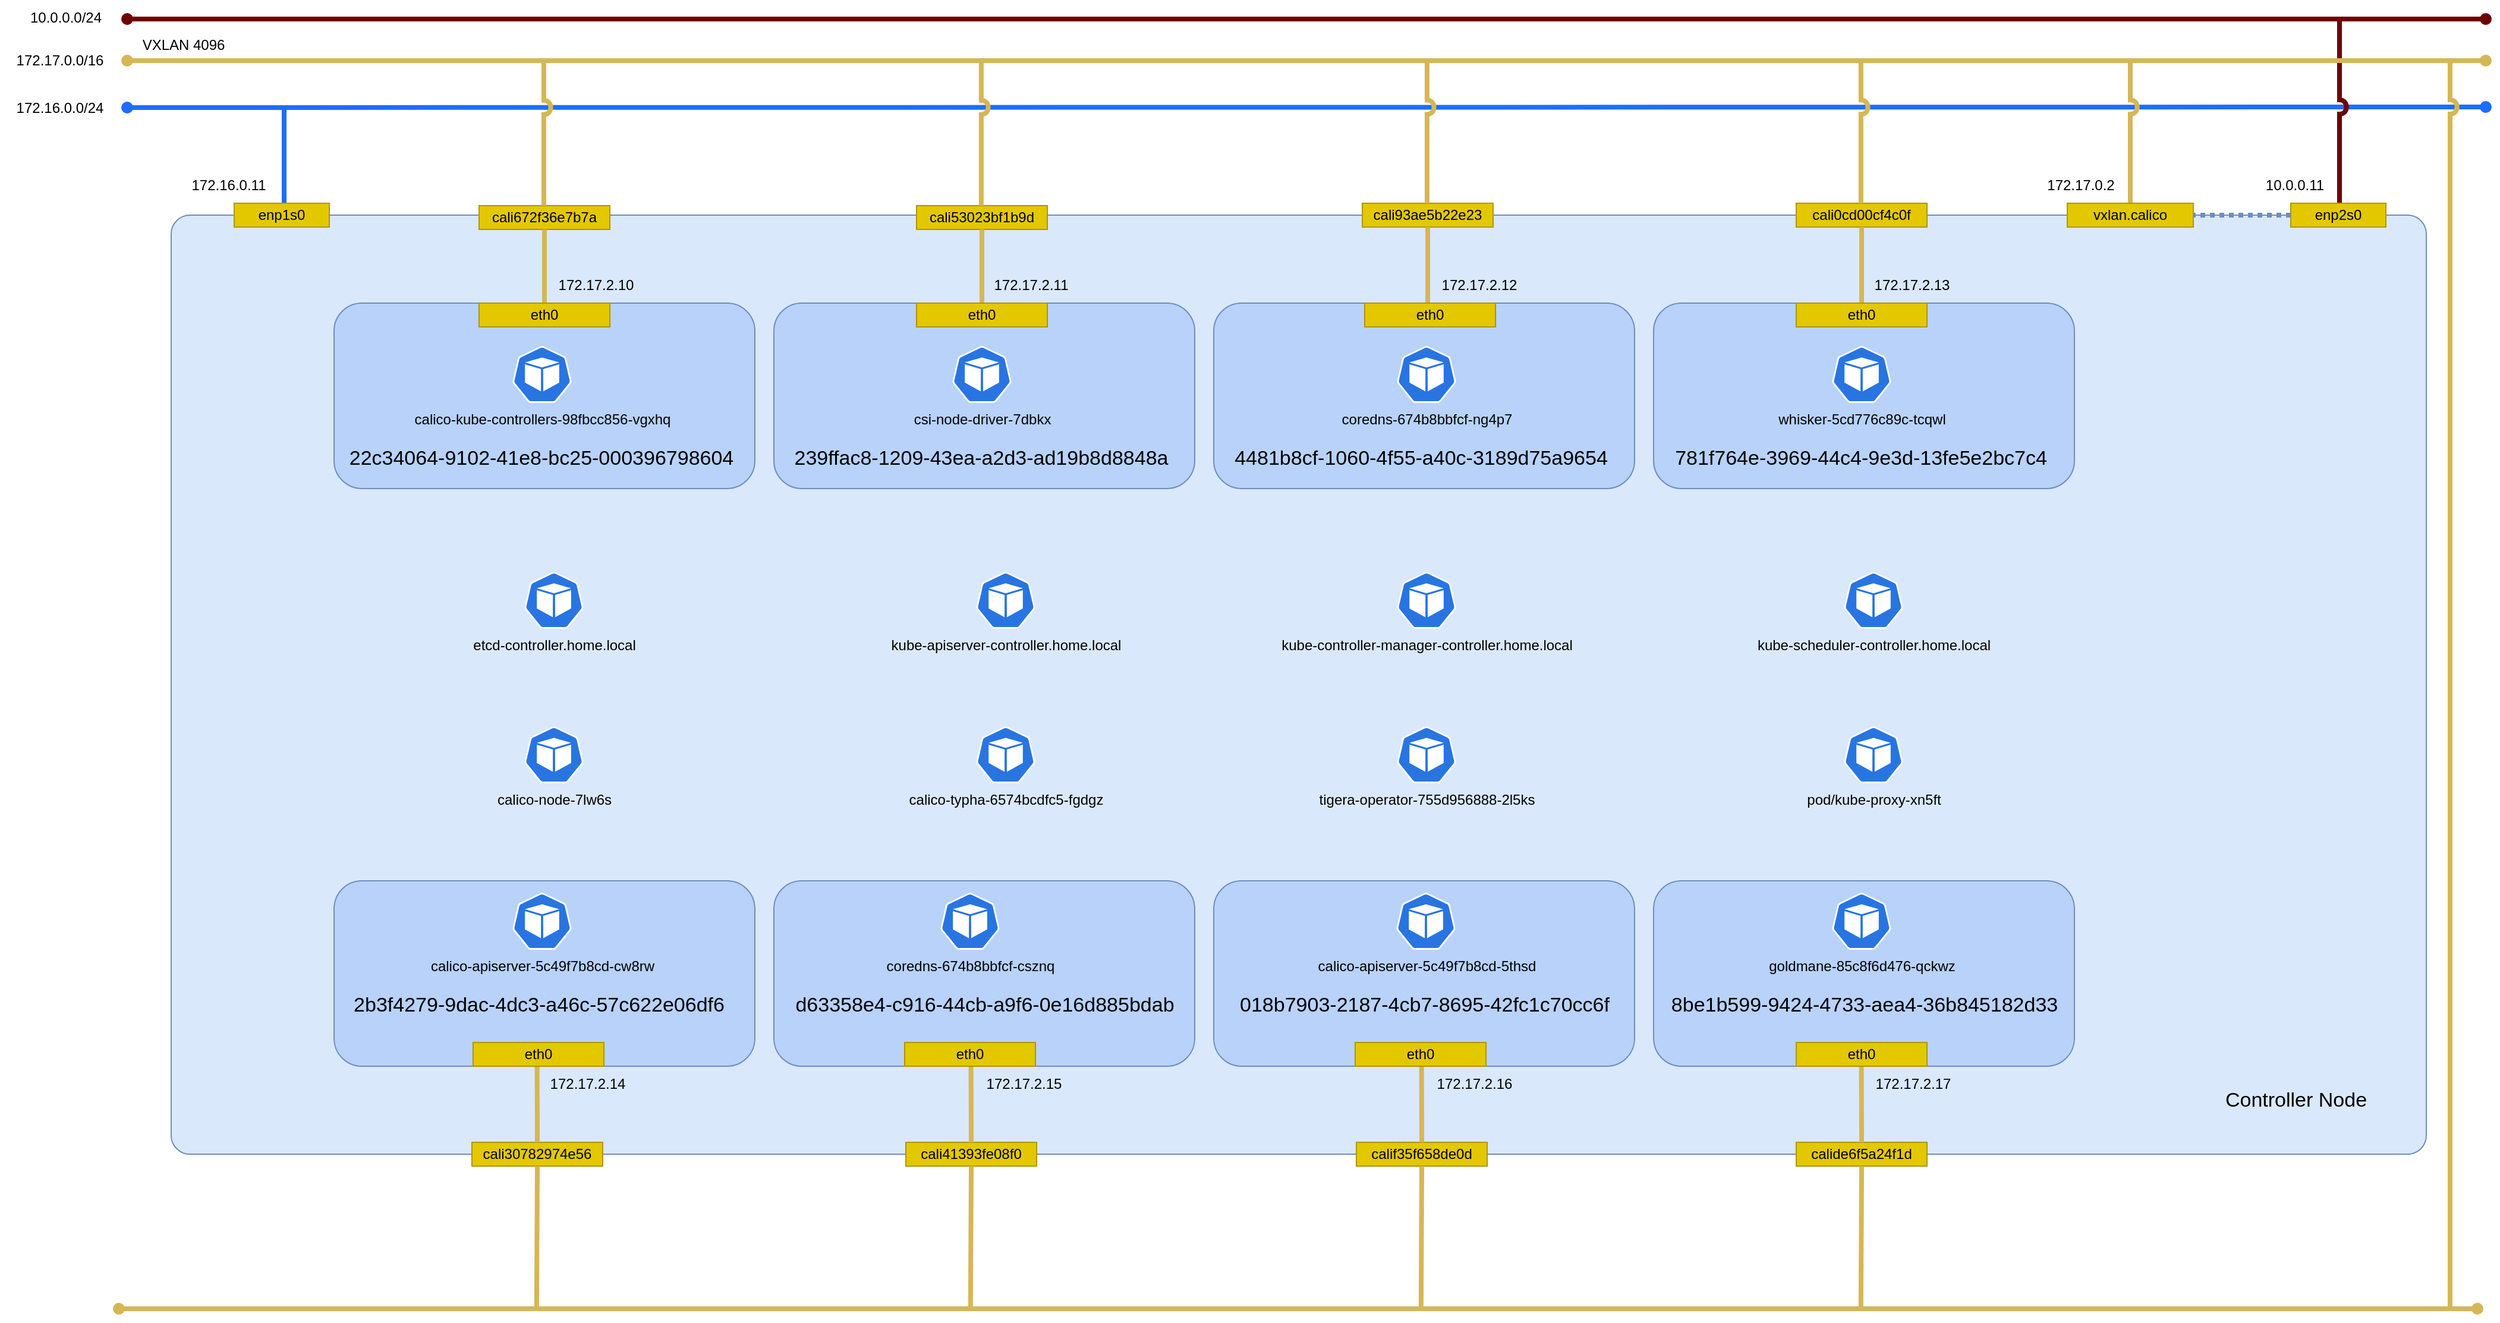 <mxfile version="28.2.5">
  <diagram name="ページ1" id="6O8cq4Rfigk1k-ii5kAo">
    <mxGraphModel dx="3432" dy="1552" grid="1" gridSize="10" guides="1" tooltips="1" connect="1" arrows="1" fold="1" page="1" pageScale="1" pageWidth="827" pageHeight="1169" math="0" shadow="0">
      <root>
        <mxCell id="0" />
        <object label="ネットワーク" id="1">
          <mxCell style="locked=1;" parent="0" />
        </object>
        <mxCell id="4jGIObLVKQul48obEb4T-1" value="" style="endArrow=oval;html=1;rounded=0;startArrow=oval;startFill=1;endFill=1;strokeWidth=4;fillColor=#a20025;strokeColor=#6F0000;" parent="1" edge="1">
          <mxGeometry width="50" height="50" relative="1" as="geometry">
            <mxPoint x="-704" y="25" as="sourcePoint" />
            <mxPoint x="1280" y="25" as="targetPoint" />
          </mxGeometry>
        </mxCell>
        <mxCell id="4jGIObLVKQul48obEb4T-2" value="10.0.0.0/24" style="text;html=1;align=center;verticalAlign=middle;resizable=0;points=[];autosize=1;strokeColor=none;fillColor=none;" parent="1" vertex="1">
          <mxGeometry x="-796" y="9" width="80" height="30" as="geometry" />
        </mxCell>
        <mxCell id="4jGIObLVKQul48obEb4T-3" value="" style="endArrow=oval;html=1;rounded=0;startArrow=oval;startFill=1;endFill=1;strokeWidth=4;fillColor=#a20025;strokeColor=#1C6EFF;" parent="1" edge="1">
          <mxGeometry width="50" height="50" relative="1" as="geometry">
            <mxPoint x="-704" y="99.5" as="sourcePoint" />
            <mxPoint x="1280" y="99" as="targetPoint" />
          </mxGeometry>
        </mxCell>
        <mxCell id="4jGIObLVKQul48obEb4T-4" value="172.16.0.0/24" style="text;html=1;align=center;verticalAlign=middle;resizable=0;points=[];autosize=1;strokeColor=none;fillColor=none;" parent="1" vertex="1">
          <mxGeometry x="-811" y="85" width="100" height="30" as="geometry" />
        </mxCell>
        <mxCell id="4jGIObLVKQul48obEb4T-7" value="" style="endArrow=none;html=1;rounded=0;startArrow=none;startFill=0;endFill=0;strokeWidth=4;fillColor=#a20025;strokeColor=#1C6EFF;jumpStyle=arc;" parent="1" edge="1">
          <mxGeometry width="50" height="50" relative="1" as="geometry">
            <mxPoint x="-572" y="100" as="sourcePoint" />
            <mxPoint x="-572" y="180" as="targetPoint" />
          </mxGeometry>
        </mxCell>
        <mxCell id="4jGIObLVKQul48obEb4T-9" value="" style="endArrow=none;html=1;rounded=0;startArrow=none;startFill=0;endFill=0;strokeWidth=4;fillColor=#a20025;strokeColor=#6F0000;jumpStyle=arc;" parent="1" edge="1">
          <mxGeometry width="50" height="50" relative="1" as="geometry">
            <mxPoint x="1157" y="26" as="sourcePoint" />
            <mxPoint x="1157" y="180" as="targetPoint" />
          </mxGeometry>
        </mxCell>
        <mxCell id="9jK7fkdce40cgkQCztjO-36" value="" style="endArrow=oval;html=1;rounded=0;startArrow=oval;startFill=1;endFill=1;strokeWidth=4;fillColor=#fff2cc;strokeColor=#d6b656;" parent="1" edge="1">
          <mxGeometry width="50" height="50" relative="1" as="geometry">
            <mxPoint x="-704" y="60" as="sourcePoint" />
            <mxPoint x="1280" y="60" as="targetPoint" />
          </mxGeometry>
        </mxCell>
        <mxCell id="9jK7fkdce40cgkQCztjO-43" value="" style="endArrow=none;html=1;rounded=0;startArrow=none;startFill=0;endFill=0;strokeWidth=4;fillColor=#fff2cc;strokeColor=#d6b656;jumpStyle=arc;entryX=0.5;entryY=0;entryDx=0;entryDy=0;" parent="1" target="9jK7fkdce40cgkQCztjO-40" edge="1">
          <mxGeometry width="50" height="50" relative="1" as="geometry">
            <mxPoint x="981" y="60" as="sourcePoint" />
            <mxPoint x="984" y="214" as="targetPoint" />
          </mxGeometry>
        </mxCell>
        <mxCell id="9jK7fkdce40cgkQCztjO-44" value="172.17.0.0/16" style="text;html=1;align=center;verticalAlign=middle;resizable=0;points=[];autosize=1;strokeColor=none;fillColor=none;" parent="1" vertex="1">
          <mxGeometry x="-811" y="45" width="100" height="30" as="geometry" />
        </mxCell>
        <mxCell id="9jK7fkdce40cgkQCztjO-45" value="VXLAN 4096" style="text;html=1;align=center;verticalAlign=middle;resizable=0;points=[];autosize=1;strokeColor=none;fillColor=none;" parent="1" vertex="1">
          <mxGeometry x="-702" y="32" width="90" height="30" as="geometry" />
        </mxCell>
        <mxCell id="d3rbAFpJiPSmJ36MGvqW-10" value="" style="endArrow=oval;html=1;rounded=0;startArrow=oval;startFill=1;endFill=1;strokeWidth=4;fillColor=#fff2cc;strokeColor=#d6b656;" edge="1" parent="1">
          <mxGeometry width="50" height="50" relative="1" as="geometry">
            <mxPoint x="-711" y="1110" as="sourcePoint" />
            <mxPoint x="1273" y="1110" as="targetPoint" />
          </mxGeometry>
        </mxCell>
        <mxCell id="d3rbAFpJiPSmJ36MGvqW-11" value="" style="endArrow=none;html=1;rounded=0;startArrow=none;startFill=0;endFill=0;strokeWidth=4;fillColor=#fff2cc;strokeColor=#d6b656;jumpStyle=arc;" edge="1" parent="1">
          <mxGeometry width="50" height="50" relative="1" as="geometry">
            <mxPoint x="1250" y="60" as="sourcePoint" />
            <mxPoint x="1250" y="1110" as="targetPoint" />
          </mxGeometry>
        </mxCell>
        <object label="マシン" id="ExSx5SIZApUU_Iw7rpWn-6">
          <mxCell style="locked=1;" parent="0" />
        </object>
        <mxCell id="4jGIObLVKQul48obEb4T-24" value="" style="rounded=1;whiteSpace=wrap;html=1;fillColor=#dae8fc;strokeColor=#6c8ebf;arcSize=2;" parent="ExSx5SIZApUU_Iw7rpWn-6" vertex="1">
          <mxGeometry x="-667" y="190" width="1897" height="790" as="geometry" />
        </mxCell>
        <mxCell id="4jGIObLVKQul48obEb4T-26" value="enp1s0" style="rounded=0;whiteSpace=wrap;html=1;fillColor=#e3c800;fontColor=#000000;strokeColor=#B09500;" parent="ExSx5SIZApUU_Iw7rpWn-6" vertex="1">
          <mxGeometry x="-614" y="180" width="80" height="20" as="geometry" />
        </mxCell>
        <mxCell id="4jGIObLVKQul48obEb4T-27" value="172.16.0.11" style="text;html=1;align=center;verticalAlign=middle;resizable=0;points=[];autosize=1;strokeColor=none;fillColor=none;" parent="ExSx5SIZApUU_Iw7rpWn-6" vertex="1">
          <mxGeometry x="-664" y="150" width="90" height="30" as="geometry" />
        </mxCell>
        <mxCell id="4jGIObLVKQul48obEb4T-29" value="enp2s0" style="rounded=0;whiteSpace=wrap;html=1;fillColor=#e3c800;fontColor=#000000;strokeColor=#B09500;" parent="ExSx5SIZApUU_Iw7rpWn-6" vertex="1">
          <mxGeometry x="1116" y="180" width="80" height="20" as="geometry" />
        </mxCell>
        <mxCell id="4jGIObLVKQul48obEb4T-30" value="10.0.0.11" style="text;html=1;align=center;verticalAlign=middle;resizable=0;points=[];autosize=1;strokeColor=none;fillColor=none;" parent="ExSx5SIZApUU_Iw7rpWn-6" vertex="1">
          <mxGeometry x="1084" y="150" width="70" height="30" as="geometry" />
        </mxCell>
        <mxCell id="21zLahzKs5m0MUraH8DA-1" value="&lt;font style=&quot;font-size: 17px;&quot;&gt;Controller Node&lt;/font&gt;" style="text;html=1;align=center;verticalAlign=middle;resizable=0;points=[];autosize=1;strokeColor=none;fillColor=none;" parent="ExSx5SIZApUU_Iw7rpWn-6" vertex="1">
          <mxGeometry x="1050" y="920" width="140" height="30" as="geometry" />
        </mxCell>
        <mxCell id="9jK7fkdce40cgkQCztjO-32" value="cali0cd00cf4c0f" style="rounded=0;whiteSpace=wrap;html=1;fillColor=#e3c800;fontColor=#000000;strokeColor=#B09500;" parent="ExSx5SIZApUU_Iw7rpWn-6" vertex="1">
          <mxGeometry x="700" y="180" width="110" height="20" as="geometry" />
        </mxCell>
        <mxCell id="9jK7fkdce40cgkQCztjO-35" value="" style="endArrow=none;html=1;rounded=0;startArrow=none;startFill=0;endFill=0;strokeWidth=4;fillColor=#fff2cc;strokeColor=#d6b656;jumpStyle=arc;entryX=0.5;entryY=1;entryDx=0;entryDy=0;exitX=0.5;exitY=0;exitDx=0;exitDy=0;" parent="ExSx5SIZApUU_Iw7rpWn-6" source="9jK7fkdce40cgkQCztjO-24" target="9jK7fkdce40cgkQCztjO-32" edge="1">
          <mxGeometry width="50" height="50" relative="1" as="geometry">
            <mxPoint x="296" y="274" as="sourcePoint" />
            <mxPoint x="296" y="240" as="targetPoint" />
          </mxGeometry>
        </mxCell>
        <mxCell id="9jK7fkdce40cgkQCztjO-40" value="vxlan.calico" style="rounded=0;whiteSpace=wrap;html=1;fillColor=#e3c800;fontColor=#000000;strokeColor=#B09500;" parent="ExSx5SIZApUU_Iw7rpWn-6" vertex="1">
          <mxGeometry x="928" y="180" width="106" height="20" as="geometry" />
        </mxCell>
        <mxCell id="9jK7fkdce40cgkQCztjO-42" value="" style="endArrow=none;html=1;rounded=0;startArrow=none;startFill=0;endFill=0;strokeWidth=4;fillColor=#dae8fc;strokeColor=#6c8ebf;jumpStyle=arc;entryX=1;entryY=0.5;entryDx=0;entryDy=0;exitX=0;exitY=0.5;exitDx=0;exitDy=0;dashed=1;dashPattern=1 1;" parent="ExSx5SIZApUU_Iw7rpWn-6" source="4jGIObLVKQul48obEb4T-29" target="9jK7fkdce40cgkQCztjO-40" edge="1">
          <mxGeometry width="50" height="50" relative="1" as="geometry">
            <mxPoint x="854" y="250" as="sourcePoint" />
            <mxPoint x="708" y="250" as="targetPoint" />
          </mxGeometry>
        </mxCell>
        <mxCell id="9jK7fkdce40cgkQCztjO-50" value="172.17.0.2" style="text;html=1;align=center;verticalAlign=middle;resizable=0;points=[];autosize=1;strokeColor=none;fillColor=none;" parent="ExSx5SIZApUU_Iw7rpWn-6" vertex="1">
          <mxGeometry x="899" y="150" width="80" height="30" as="geometry" />
        </mxCell>
        <mxCell id="9jK7fkdce40cgkQCztjO-53" value="" style="endArrow=none;html=1;rounded=0;startArrow=none;startFill=0;endFill=0;strokeWidth=4;fillColor=#fff2cc;strokeColor=#d6b656;jumpStyle=arc;entryX=0.5;entryY=0;entryDx=0;entryDy=0;" parent="ExSx5SIZApUU_Iw7rpWn-6" edge="1">
          <mxGeometry width="50" height="50" relative="1" as="geometry">
            <mxPoint x="754.44" y="60" as="sourcePoint" />
            <mxPoint x="754.44" y="180" as="targetPoint" />
          </mxGeometry>
        </mxCell>
        <mxCell id="d3rbAFpJiPSmJ36MGvqW-16" value="calide6f5a24f1d" style="rounded=0;whiteSpace=wrap;html=1;fillColor=#e3c800;fontColor=#000000;strokeColor=#B09500;" vertex="1" parent="ExSx5SIZApUU_Iw7rpWn-6">
          <mxGeometry x="700" y="970" width="110" height="20" as="geometry" />
        </mxCell>
        <mxCell id="d3rbAFpJiPSmJ36MGvqW-17" value="" style="endArrow=none;html=1;rounded=0;startArrow=none;startFill=0;endFill=0;strokeWidth=4;fillColor=#fff2cc;strokeColor=#d6b656;jumpStyle=arc;entryX=0.5;entryY=1;entryDx=0;entryDy=0;exitX=0.5;exitY=0;exitDx=0;exitDy=0;" edge="1" parent="ExSx5SIZApUU_Iw7rpWn-6" source="d3rbAFpJiPSmJ36MGvqW-16">
          <mxGeometry width="50" height="50" relative="1" as="geometry">
            <mxPoint x="754.8" y="970" as="sourcePoint" />
            <mxPoint x="754.8" y="906" as="targetPoint" />
          </mxGeometry>
        </mxCell>
        <mxCell id="d3rbAFpJiPSmJ36MGvqW-18" value="" style="endArrow=none;html=1;rounded=0;startArrow=none;startFill=0;endFill=0;strokeWidth=4;fillColor=#fff2cc;strokeColor=#d6b656;jumpStyle=arc;entryX=0.5;entryY=0;entryDx=0;entryDy=0;exitX=0.5;exitY=1;exitDx=0;exitDy=0;" edge="1" parent="ExSx5SIZApUU_Iw7rpWn-6" source="d3rbAFpJiPSmJ36MGvqW-16">
          <mxGeometry width="50" height="50" relative="1" as="geometry">
            <mxPoint x="754.41" y="990" as="sourcePoint" />
            <mxPoint x="754.41" y="1110" as="targetPoint" />
          </mxGeometry>
        </mxCell>
        <mxCell id="d3rbAFpJiPSmJ36MGvqW-19" value="cali93ae5b22e23" style="rounded=0;whiteSpace=wrap;html=1;fillColor=#e3c800;fontColor=#000000;strokeColor=#B09500;" vertex="1" parent="ExSx5SIZApUU_Iw7rpWn-6">
          <mxGeometry x="335" y="180" width="110" height="20" as="geometry" />
        </mxCell>
        <mxCell id="d3rbAFpJiPSmJ36MGvqW-20" value="" style="endArrow=none;html=1;rounded=0;startArrow=none;startFill=0;endFill=0;strokeWidth=4;fillColor=#fff2cc;strokeColor=#d6b656;jumpStyle=arc;entryX=0.5;entryY=1;entryDx=0;entryDy=0;exitX=0.5;exitY=0;exitDx=0;exitDy=0;" edge="1" parent="ExSx5SIZApUU_Iw7rpWn-6" target="d3rbAFpJiPSmJ36MGvqW-19">
          <mxGeometry width="50" height="50" relative="1" as="geometry">
            <mxPoint x="390" y="264" as="sourcePoint" />
            <mxPoint x="-69" y="240" as="targetPoint" />
          </mxGeometry>
        </mxCell>
        <mxCell id="d3rbAFpJiPSmJ36MGvqW-21" value="" style="endArrow=none;html=1;rounded=0;startArrow=none;startFill=0;endFill=0;strokeWidth=4;fillColor=#fff2cc;strokeColor=#d6b656;jumpStyle=arc;entryX=0.5;entryY=0;entryDx=0;entryDy=0;" edge="1" parent="ExSx5SIZApUU_Iw7rpWn-6">
          <mxGeometry width="50" height="50" relative="1" as="geometry">
            <mxPoint x="389.44" y="60" as="sourcePoint" />
            <mxPoint x="389.44" y="180" as="targetPoint" />
          </mxGeometry>
        </mxCell>
        <mxCell id="d3rbAFpJiPSmJ36MGvqW-22" value="cali53023bf1b9d" style="rounded=0;whiteSpace=wrap;html=1;fillColor=#e3c800;fontColor=#000000;strokeColor=#B09500;" vertex="1" parent="ExSx5SIZApUU_Iw7rpWn-6">
          <mxGeometry x="-40" y="182" width="110" height="20" as="geometry" />
        </mxCell>
        <mxCell id="d3rbAFpJiPSmJ36MGvqW-23" value="" style="endArrow=none;html=1;rounded=0;startArrow=none;startFill=0;endFill=0;strokeWidth=4;fillColor=#fff2cc;strokeColor=#d6b656;jumpStyle=arc;entryX=0.5;entryY=1;entryDx=0;entryDy=0;exitX=0.5;exitY=0;exitDx=0;exitDy=0;" edge="1" parent="ExSx5SIZApUU_Iw7rpWn-6" target="d3rbAFpJiPSmJ36MGvqW-22">
          <mxGeometry width="50" height="50" relative="1" as="geometry">
            <mxPoint x="15" y="266" as="sourcePoint" />
            <mxPoint x="-444" y="242" as="targetPoint" />
          </mxGeometry>
        </mxCell>
        <mxCell id="d3rbAFpJiPSmJ36MGvqW-24" value="" style="endArrow=none;html=1;rounded=0;startArrow=none;startFill=0;endFill=0;strokeWidth=4;fillColor=#fff2cc;strokeColor=#d6b656;jumpStyle=arc;entryX=0.5;entryY=0;entryDx=0;entryDy=0;" edge="1" parent="ExSx5SIZApUU_Iw7rpWn-6">
          <mxGeometry width="50" height="50" relative="1" as="geometry">
            <mxPoint x="14.44" y="62" as="sourcePoint" />
            <mxPoint x="14.44" y="182" as="targetPoint" />
          </mxGeometry>
        </mxCell>
        <mxCell id="d3rbAFpJiPSmJ36MGvqW-25" value="cali672f36e7b7a" style="rounded=0;whiteSpace=wrap;html=1;fillColor=#e3c800;fontColor=#000000;strokeColor=#B09500;" vertex="1" parent="ExSx5SIZApUU_Iw7rpWn-6">
          <mxGeometry x="-408" y="182" width="110" height="20" as="geometry" />
        </mxCell>
        <mxCell id="d3rbAFpJiPSmJ36MGvqW-26" value="" style="endArrow=none;html=1;rounded=0;startArrow=none;startFill=0;endFill=0;strokeWidth=4;fillColor=#fff2cc;strokeColor=#d6b656;jumpStyle=arc;entryX=0.5;entryY=1;entryDx=0;entryDy=0;exitX=0.5;exitY=0;exitDx=0;exitDy=0;" edge="1" parent="ExSx5SIZApUU_Iw7rpWn-6" target="d3rbAFpJiPSmJ36MGvqW-25">
          <mxGeometry width="50" height="50" relative="1" as="geometry">
            <mxPoint x="-353" y="266" as="sourcePoint" />
            <mxPoint x="-812" y="242" as="targetPoint" />
          </mxGeometry>
        </mxCell>
        <mxCell id="d3rbAFpJiPSmJ36MGvqW-27" value="" style="endArrow=none;html=1;rounded=0;startArrow=none;startFill=0;endFill=0;strokeWidth=4;fillColor=#fff2cc;strokeColor=#d6b656;jumpStyle=arc;entryX=0.5;entryY=0;entryDx=0;entryDy=0;" edge="1" parent="ExSx5SIZApUU_Iw7rpWn-6">
          <mxGeometry width="50" height="50" relative="1" as="geometry">
            <mxPoint x="-353.56" y="62" as="sourcePoint" />
            <mxPoint x="-353.56" y="182" as="targetPoint" />
          </mxGeometry>
        </mxCell>
        <mxCell id="d3rbAFpJiPSmJ36MGvqW-28" value="calif35f658de0d" style="rounded=0;whiteSpace=wrap;html=1;fillColor=#e3c800;fontColor=#000000;strokeColor=#B09500;" vertex="1" parent="ExSx5SIZApUU_Iw7rpWn-6">
          <mxGeometry x="330" y="970" width="110" height="20" as="geometry" />
        </mxCell>
        <mxCell id="d3rbAFpJiPSmJ36MGvqW-29" value="" style="endArrow=none;html=1;rounded=0;startArrow=none;startFill=0;endFill=0;strokeWidth=4;fillColor=#fff2cc;strokeColor=#d6b656;jumpStyle=arc;entryX=0.5;entryY=1;entryDx=0;entryDy=0;exitX=0.5;exitY=0;exitDx=0;exitDy=0;" edge="1" parent="ExSx5SIZApUU_Iw7rpWn-6" source="d3rbAFpJiPSmJ36MGvqW-28">
          <mxGeometry width="50" height="50" relative="1" as="geometry">
            <mxPoint x="384.8" y="970" as="sourcePoint" />
            <mxPoint x="384.8" y="906" as="targetPoint" />
          </mxGeometry>
        </mxCell>
        <mxCell id="d3rbAFpJiPSmJ36MGvqW-30" value="" style="endArrow=none;html=1;rounded=0;startArrow=none;startFill=0;endFill=0;strokeWidth=4;fillColor=#fff2cc;strokeColor=#d6b656;jumpStyle=arc;entryX=0.5;entryY=0;entryDx=0;entryDy=0;exitX=0.5;exitY=1;exitDx=0;exitDy=0;" edge="1" parent="ExSx5SIZApUU_Iw7rpWn-6" source="d3rbAFpJiPSmJ36MGvqW-28">
          <mxGeometry width="50" height="50" relative="1" as="geometry">
            <mxPoint x="384.41" y="990" as="sourcePoint" />
            <mxPoint x="384.41" y="1110" as="targetPoint" />
          </mxGeometry>
        </mxCell>
        <mxCell id="d3rbAFpJiPSmJ36MGvqW-31" value="cali41393fe08f0" style="rounded=0;whiteSpace=wrap;html=1;fillColor=#e3c800;fontColor=#000000;strokeColor=#B09500;" vertex="1" parent="ExSx5SIZApUU_Iw7rpWn-6">
          <mxGeometry x="-49" y="970" width="110" height="20" as="geometry" />
        </mxCell>
        <mxCell id="d3rbAFpJiPSmJ36MGvqW-32" value="" style="endArrow=none;html=1;rounded=0;startArrow=none;startFill=0;endFill=0;strokeWidth=4;fillColor=#fff2cc;strokeColor=#d6b656;jumpStyle=arc;entryX=0.5;entryY=1;entryDx=0;entryDy=0;exitX=0.5;exitY=0;exitDx=0;exitDy=0;" edge="1" parent="ExSx5SIZApUU_Iw7rpWn-6" source="d3rbAFpJiPSmJ36MGvqW-31">
          <mxGeometry width="50" height="50" relative="1" as="geometry">
            <mxPoint x="5.8" y="970" as="sourcePoint" />
            <mxPoint x="5.8" y="906" as="targetPoint" />
          </mxGeometry>
        </mxCell>
        <mxCell id="d3rbAFpJiPSmJ36MGvqW-33" value="" style="endArrow=none;html=1;rounded=0;startArrow=none;startFill=0;endFill=0;strokeWidth=4;fillColor=#fff2cc;strokeColor=#d6b656;jumpStyle=arc;entryX=0.5;entryY=0;entryDx=0;entryDy=0;exitX=0.5;exitY=1;exitDx=0;exitDy=0;" edge="1" parent="ExSx5SIZApUU_Iw7rpWn-6" source="d3rbAFpJiPSmJ36MGvqW-31">
          <mxGeometry width="50" height="50" relative="1" as="geometry">
            <mxPoint x="5.41" y="990" as="sourcePoint" />
            <mxPoint x="5.41" y="1110" as="targetPoint" />
          </mxGeometry>
        </mxCell>
        <mxCell id="d3rbAFpJiPSmJ36MGvqW-34" value="cali30782974e56" style="rounded=0;whiteSpace=wrap;html=1;fillColor=#e3c800;fontColor=#000000;strokeColor=#B09500;" vertex="1" parent="ExSx5SIZApUU_Iw7rpWn-6">
          <mxGeometry x="-414" y="970" width="110" height="20" as="geometry" />
        </mxCell>
        <mxCell id="d3rbAFpJiPSmJ36MGvqW-35" value="" style="endArrow=none;html=1;rounded=0;startArrow=none;startFill=0;endFill=0;strokeWidth=4;fillColor=#fff2cc;strokeColor=#d6b656;jumpStyle=arc;entryX=0.5;entryY=1;entryDx=0;entryDy=0;exitX=0.5;exitY=0;exitDx=0;exitDy=0;" edge="1" parent="ExSx5SIZApUU_Iw7rpWn-6" source="d3rbAFpJiPSmJ36MGvqW-34">
          <mxGeometry width="50" height="50" relative="1" as="geometry">
            <mxPoint x="-359.2" y="970" as="sourcePoint" />
            <mxPoint x="-359.2" y="906" as="targetPoint" />
          </mxGeometry>
        </mxCell>
        <mxCell id="d3rbAFpJiPSmJ36MGvqW-36" value="" style="endArrow=none;html=1;rounded=0;startArrow=none;startFill=0;endFill=0;strokeWidth=4;fillColor=#fff2cc;strokeColor=#d6b656;jumpStyle=arc;entryX=0.5;entryY=0;entryDx=0;entryDy=0;exitX=0.5;exitY=1;exitDx=0;exitDy=0;" edge="1" parent="ExSx5SIZApUU_Iw7rpWn-6" source="d3rbAFpJiPSmJ36MGvqW-34">
          <mxGeometry width="50" height="50" relative="1" as="geometry">
            <mxPoint x="-359.59" y="990" as="sourcePoint" />
            <mxPoint x="-359.59" y="1110" as="targetPoint" />
          </mxGeometry>
        </mxCell>
        <object label="NW名前空間" id="21zLahzKs5m0MUraH8DA-9">
          <mxCell style="locked=1;" parent="0" />
        </object>
        <mxCell id="9jK7fkdce40cgkQCztjO-21" value="" style="rounded=1;whiteSpace=wrap;html=1;fillColor=#b8d2fa;strokeColor=#6c8ebf;align=center;horizontal=1;" parent="21zLahzKs5m0MUraH8DA-9" vertex="1">
          <mxGeometry x="580" y="264" width="354" height="156" as="geometry" />
        </mxCell>
        <mxCell id="9jK7fkdce40cgkQCztjO-22" value="&lt;font style=&quot;font-size: 17px;&quot;&gt;781f764e-3969-44c4-9e3d-13fe5e2bc7c4&lt;/font&gt;" style="text;html=1;align=center;verticalAlign=middle;resizable=0;points=[];autosize=1;strokeColor=none;fillColor=none;" parent="21zLahzKs5m0MUraH8DA-9" vertex="1">
          <mxGeometry x="584" y="380" width="340" height="30" as="geometry" />
        </mxCell>
        <mxCell id="9jK7fkdce40cgkQCztjO-24" value="eth0" style="rounded=0;whiteSpace=wrap;html=1;fillColor=#e3c800;fontColor=#000000;strokeColor=#B09500;" parent="21zLahzKs5m0MUraH8DA-9" vertex="1">
          <mxGeometry x="700" y="264" width="110" height="20" as="geometry" />
        </mxCell>
        <mxCell id="9jK7fkdce40cgkQCztjO-55" value="172.17.2.13" style="text;html=1;align=center;verticalAlign=middle;resizable=0;points=[];autosize=1;strokeColor=none;fillColor=none;" parent="21zLahzKs5m0MUraH8DA-9" vertex="1">
          <mxGeometry x="752" y="234" width="90" height="30" as="geometry" />
        </mxCell>
        <mxCell id="d3rbAFpJiPSmJ36MGvqW-1" value="" style="rounded=1;whiteSpace=wrap;html=1;fillColor=#b8d2fa;strokeColor=#6c8ebf;align=center;horizontal=1;" vertex="1" parent="21zLahzKs5m0MUraH8DA-9">
          <mxGeometry x="210" y="264" width="354" height="156" as="geometry" />
        </mxCell>
        <mxCell id="d3rbAFpJiPSmJ36MGvqW-2" value="&lt;font style=&quot;font-size: 17px;&quot;&gt;4481b8cf-1060-4f55-a40c-3189d75a9654&lt;/font&gt;" style="text;html=1;align=center;verticalAlign=middle;resizable=0;points=[];autosize=1;strokeColor=none;fillColor=none;" vertex="1" parent="21zLahzKs5m0MUraH8DA-9">
          <mxGeometry x="214" y="380" width="340" height="30" as="geometry" />
        </mxCell>
        <mxCell id="d3rbAFpJiPSmJ36MGvqW-3" value="" style="rounded=1;whiteSpace=wrap;html=1;fillColor=#b8d2fa;strokeColor=#6c8ebf;align=center;horizontal=1;" vertex="1" parent="21zLahzKs5m0MUraH8DA-9">
          <mxGeometry x="-160" y="264" width="354" height="156" as="geometry" />
        </mxCell>
        <mxCell id="d3rbAFpJiPSmJ36MGvqW-4" value="&lt;font style=&quot;font-size: 17px;&quot;&gt;239ffac8-1209-43ea-a2d3-ad19b8d8848a&lt;/font&gt;" style="text;html=1;align=center;verticalAlign=middle;resizable=0;points=[];autosize=1;strokeColor=none;fillColor=none;" vertex="1" parent="21zLahzKs5m0MUraH8DA-9">
          <mxGeometry x="-156" y="380" width="340" height="30" as="geometry" />
        </mxCell>
        <mxCell id="d3rbAFpJiPSmJ36MGvqW-5" value="" style="rounded=1;whiteSpace=wrap;html=1;fillColor=#b8d2fa;strokeColor=#6c8ebf;align=center;horizontal=1;" vertex="1" parent="21zLahzKs5m0MUraH8DA-9">
          <mxGeometry x="-530" y="264" width="354" height="156" as="geometry" />
        </mxCell>
        <mxCell id="d3rbAFpJiPSmJ36MGvqW-6" value="&lt;font style=&quot;font-size: 17px;&quot;&gt;22c34064-9102-41e8-bc25-000396798604&lt;/font&gt;" style="text;html=1;align=center;verticalAlign=middle;resizable=0;points=[];autosize=1;strokeColor=none;fillColor=none;" vertex="1" parent="21zLahzKs5m0MUraH8DA-9">
          <mxGeometry x="-531" y="380" width="350" height="30" as="geometry" />
        </mxCell>
        <mxCell id="d3rbAFpJiPSmJ36MGvqW-12" value="" style="rounded=1;whiteSpace=wrap;html=1;fillColor=#b8d2fa;strokeColor=#6c8ebf;align=center;horizontal=1;" vertex="1" parent="21zLahzKs5m0MUraH8DA-9">
          <mxGeometry x="580" y="750" width="354" height="156" as="geometry" />
        </mxCell>
        <mxCell id="d3rbAFpJiPSmJ36MGvqW-13" value="" style="rounded=1;whiteSpace=wrap;html=1;fillColor=#b8d2fa;strokeColor=#6c8ebf;align=center;horizontal=1;" vertex="1" parent="21zLahzKs5m0MUraH8DA-9">
          <mxGeometry x="210" y="750" width="354" height="156" as="geometry" />
        </mxCell>
        <mxCell id="d3rbAFpJiPSmJ36MGvqW-14" value="" style="rounded=1;whiteSpace=wrap;html=1;fillColor=#b8d2fa;strokeColor=#6c8ebf;align=center;horizontal=1;" vertex="1" parent="21zLahzKs5m0MUraH8DA-9">
          <mxGeometry x="-160" y="750" width="354" height="156" as="geometry" />
        </mxCell>
        <mxCell id="d3rbAFpJiPSmJ36MGvqW-15" value="" style="rounded=1;whiteSpace=wrap;html=1;fillColor=#b8d2fa;strokeColor=#6c8ebf;align=center;horizontal=1;" vertex="1" parent="21zLahzKs5m0MUraH8DA-9">
          <mxGeometry x="-530" y="750" width="354" height="156" as="geometry" />
        </mxCell>
        <mxCell id="d3rbAFpJiPSmJ36MGvqW-37" value="&lt;font style=&quot;font-size: 17px;&quot;&gt;8be1b599-9424-4733-aea4-36b845182d33&lt;/font&gt;" style="text;html=1;align=center;verticalAlign=middle;resizable=0;points=[];autosize=1;strokeColor=none;fillColor=none;" vertex="1" parent="21zLahzKs5m0MUraH8DA-9">
          <mxGeometry x="582" y="840" width="350" height="30" as="geometry" />
        </mxCell>
        <mxCell id="d3rbAFpJiPSmJ36MGvqW-38" value="&lt;font style=&quot;font-size: 17px;&quot;&gt;018b7903-2187-4cb7-8695-42fc1c70cc6f&lt;/font&gt;" style="text;html=1;align=center;verticalAlign=middle;resizable=0;points=[];autosize=1;strokeColor=none;fillColor=none;" vertex="1" parent="21zLahzKs5m0MUraH8DA-9">
          <mxGeometry x="222" y="840" width="330" height="30" as="geometry" />
        </mxCell>
        <mxCell id="d3rbAFpJiPSmJ36MGvqW-39" value="eth0" style="rounded=0;whiteSpace=wrap;html=1;fillColor=#e3c800;fontColor=#000000;strokeColor=#B09500;" vertex="1" parent="21zLahzKs5m0MUraH8DA-9">
          <mxGeometry x="700" y="886" width="110" height="20" as="geometry" />
        </mxCell>
        <mxCell id="d3rbAFpJiPSmJ36MGvqW-40" value="eth0" style="rounded=0;whiteSpace=wrap;html=1;fillColor=#e3c800;fontColor=#000000;strokeColor=#B09500;" vertex="1" parent="21zLahzKs5m0MUraH8DA-9">
          <mxGeometry x="329" y="886" width="110" height="20" as="geometry" />
        </mxCell>
        <mxCell id="d3rbAFpJiPSmJ36MGvqW-41" value="eth0" style="rounded=0;whiteSpace=wrap;html=1;fillColor=#e3c800;fontColor=#000000;strokeColor=#B09500;" vertex="1" parent="21zLahzKs5m0MUraH8DA-9">
          <mxGeometry x="-50" y="886" width="110" height="20" as="geometry" />
        </mxCell>
        <mxCell id="d3rbAFpJiPSmJ36MGvqW-42" value="eth0" style="rounded=0;whiteSpace=wrap;html=1;fillColor=#e3c800;fontColor=#000000;strokeColor=#B09500;" vertex="1" parent="21zLahzKs5m0MUraH8DA-9">
          <mxGeometry x="-413" y="886" width="110" height="20" as="geometry" />
        </mxCell>
        <mxCell id="d3rbAFpJiPSmJ36MGvqW-43" value="eth0" style="rounded=0;whiteSpace=wrap;html=1;fillColor=#e3c800;fontColor=#000000;strokeColor=#B09500;" vertex="1" parent="21zLahzKs5m0MUraH8DA-9">
          <mxGeometry x="337" y="264" width="110" height="20" as="geometry" />
        </mxCell>
        <mxCell id="d3rbAFpJiPSmJ36MGvqW-44" value="eth0" style="rounded=0;whiteSpace=wrap;html=1;fillColor=#e3c800;fontColor=#000000;strokeColor=#B09500;" vertex="1" parent="21zLahzKs5m0MUraH8DA-9">
          <mxGeometry x="-40" y="264" width="110" height="20" as="geometry" />
        </mxCell>
        <mxCell id="d3rbAFpJiPSmJ36MGvqW-45" value="eth0" style="rounded=0;whiteSpace=wrap;html=1;fillColor=#e3c800;fontColor=#000000;strokeColor=#B09500;" vertex="1" parent="21zLahzKs5m0MUraH8DA-9">
          <mxGeometry x="-408" y="264" width="110" height="20" as="geometry" />
        </mxCell>
        <mxCell id="d3rbAFpJiPSmJ36MGvqW-46" value="&lt;font style=&quot;font-size: 17px;&quot;&gt;d63358e4-c916-44cb-a9f6-0e16d885bdab&lt;/font&gt;" style="text;html=1;align=center;verticalAlign=middle;resizable=0;points=[];autosize=1;strokeColor=none;fillColor=none;" vertex="1" parent="21zLahzKs5m0MUraH8DA-9">
          <mxGeometry x="-153" y="840" width="340" height="30" as="geometry" />
        </mxCell>
        <mxCell id="d3rbAFpJiPSmJ36MGvqW-47" value="&lt;font style=&quot;font-size: 17px;&quot;&gt;2b3f4279-9dac-4dc3-a46c-57c622e06df6&lt;/font&gt;" style="text;html=1;align=center;verticalAlign=middle;resizable=0;points=[];autosize=1;strokeColor=none;fillColor=none;" vertex="1" parent="21zLahzKs5m0MUraH8DA-9">
          <mxGeometry x="-528" y="840" width="340" height="30" as="geometry" />
        </mxCell>
        <mxCell id="d3rbAFpJiPSmJ36MGvqW-52" value="172.17.2.10" style="text;html=1;align=center;verticalAlign=middle;resizable=0;points=[];autosize=1;strokeColor=none;fillColor=none;" vertex="1" parent="21zLahzKs5m0MUraH8DA-9">
          <mxGeometry x="-355" y="234" width="90" height="30" as="geometry" />
        </mxCell>
        <mxCell id="d3rbAFpJiPSmJ36MGvqW-53" value="172.17.2.11" style="text;html=1;align=center;verticalAlign=middle;resizable=0;points=[];autosize=1;strokeColor=none;fillColor=none;" vertex="1" parent="21zLahzKs5m0MUraH8DA-9">
          <mxGeometry x="11" y="234" width="90" height="30" as="geometry" />
        </mxCell>
        <mxCell id="d3rbAFpJiPSmJ36MGvqW-54" value="172.17.2.12" style="text;html=1;align=center;verticalAlign=middle;resizable=0;points=[];autosize=1;strokeColor=none;fillColor=none;" vertex="1" parent="21zLahzKs5m0MUraH8DA-9">
          <mxGeometry x="388" y="234" width="90" height="30" as="geometry" />
        </mxCell>
        <mxCell id="d3rbAFpJiPSmJ36MGvqW-55" value="172.17.2.17" style="text;html=1;align=center;verticalAlign=middle;resizable=0;points=[];autosize=1;strokeColor=none;fillColor=none;" vertex="1" parent="21zLahzKs5m0MUraH8DA-9">
          <mxGeometry x="753" y="906" width="90" height="30" as="geometry" />
        </mxCell>
        <mxCell id="d3rbAFpJiPSmJ36MGvqW-56" value="172.17.2.16" style="text;html=1;align=center;verticalAlign=middle;resizable=0;points=[];autosize=1;strokeColor=none;fillColor=none;" vertex="1" parent="21zLahzKs5m0MUraH8DA-9">
          <mxGeometry x="384" y="906" width="90" height="30" as="geometry" />
        </mxCell>
        <mxCell id="d3rbAFpJiPSmJ36MGvqW-57" value="172.17.2.15" style="text;html=1;align=center;verticalAlign=middle;resizable=0;points=[];autosize=1;strokeColor=none;fillColor=none;" vertex="1" parent="21zLahzKs5m0MUraH8DA-9">
          <mxGeometry x="5" y="906" width="90" height="30" as="geometry" />
        </mxCell>
        <mxCell id="d3rbAFpJiPSmJ36MGvqW-58" value="172.17.2.14" style="text;html=1;align=center;verticalAlign=middle;resizable=0;points=[];autosize=1;strokeColor=none;fillColor=none;" vertex="1" parent="21zLahzKs5m0MUraH8DA-9">
          <mxGeometry x="-362" y="906" width="90" height="30" as="geometry" />
        </mxCell>
        <mxCell id="kA4qiDeY3TN-oHJTK4xy-15" value="コンテナ" style="locked=1;" parent="0" />
        <mxCell id="kA4qiDeY3TN-oHJTK4xy-17" value="kube-apiserver-controller.home.local " style="aspect=fixed;sketch=0;html=1;dashed=0;whitespace=wrap;verticalLabelPosition=bottom;verticalAlign=top;fillColor=#2875E2;strokeColor=#ffffff;points=[[0.005,0.63,0],[0.1,0.2,0],[0.9,0.2,0],[0.5,0,0],[0.995,0.63,0],[0.72,0.99,0],[0.5,1,0],[0.28,0.99,0]];shape=mxgraph.kubernetes.icon2;prIcon=pod" parent="kA4qiDeY3TN-oHJTK4xy-15" vertex="1">
          <mxGeometry x="10" y="490" width="50" height="48" as="geometry" />
        </mxCell>
        <mxCell id="kA4qiDeY3TN-oHJTK4xy-21" value="etcd-controller.home.local" style="aspect=fixed;sketch=0;html=1;dashed=0;whitespace=wrap;verticalLabelPosition=bottom;verticalAlign=top;fillColor=#2875E2;strokeColor=#ffffff;points=[[0.005,0.63,0],[0.1,0.2,0],[0.9,0.2,0],[0.5,0,0],[0.995,0.63,0],[0.72,0.99,0],[0.5,1,0],[0.28,0.99,0]];shape=mxgraph.kubernetes.icon2;prIcon=pod" parent="kA4qiDeY3TN-oHJTK4xy-15" vertex="1">
          <mxGeometry x="-370" y="490" width="50" height="48" as="geometry" />
        </mxCell>
        <mxCell id="kA4qiDeY3TN-oHJTK4xy-22" value="kube-controller-manager-controller.home.local" style="aspect=fixed;sketch=0;html=1;dashed=0;whitespace=wrap;verticalLabelPosition=bottom;verticalAlign=top;fillColor=#2875E2;strokeColor=#ffffff;points=[[0.005,0.63,0],[0.1,0.2,0],[0.9,0.2,0],[0.5,0,0],[0.995,0.63,0],[0.72,0.99,0],[0.5,1,0],[0.28,0.99,0]];shape=mxgraph.kubernetes.icon2;prIcon=pod" parent="kA4qiDeY3TN-oHJTK4xy-15" vertex="1">
          <mxGeometry x="364" y="490" width="50" height="48" as="geometry" />
        </mxCell>
        <mxCell id="kA4qiDeY3TN-oHJTK4xy-23" value="pod/kube-proxy-xn5ft" style="aspect=fixed;sketch=0;html=1;dashed=0;whitespace=wrap;verticalLabelPosition=bottom;verticalAlign=top;fillColor=#2875E2;strokeColor=#ffffff;points=[[0.005,0.63,0],[0.1,0.2,0],[0.9,0.2,0],[0.5,0,0],[0.995,0.63,0],[0.72,0.99,0],[0.5,1,0],[0.28,0.99,0]];shape=mxgraph.kubernetes.icon2;prIcon=pod" parent="kA4qiDeY3TN-oHJTK4xy-15" vertex="1">
          <mxGeometry x="740" y="620" width="50" height="48" as="geometry" />
        </mxCell>
        <mxCell id="kA4qiDeY3TN-oHJTK4xy-24" value="kube-scheduler-controller.home.local" style="aspect=fixed;sketch=0;html=1;dashed=0;whitespace=wrap;verticalLabelPosition=bottom;verticalAlign=top;fillColor=#2875E2;strokeColor=#ffffff;points=[[0.005,0.63,0],[0.1,0.2,0],[0.9,0.2,0],[0.5,0,0],[0.995,0.63,0],[0.72,0.99,0],[0.5,1,0],[0.28,0.99,0]];shape=mxgraph.kubernetes.icon2;prIcon=pod" parent="kA4qiDeY3TN-oHJTK4xy-15" vertex="1">
          <mxGeometry x="740" y="490" width="50" height="48" as="geometry" />
        </mxCell>
        <mxCell id="9jK7fkdce40cgkQCztjO-57" value="whisker-5cd776c89c-tcqwl" style="aspect=fixed;sketch=0;html=1;dashed=0;whitespace=wrap;verticalLabelPosition=bottom;verticalAlign=top;fillColor=#2875E2;strokeColor=#ffffff;points=[[0.005,0.63,0],[0.1,0.2,0],[0.9,0.2,0],[0.5,0,0],[0.995,0.63,0],[0.72,0.99,0],[0.5,1,0],[0.28,0.99,0]];shape=mxgraph.kubernetes.icon2;prIcon=pod" parent="kA4qiDeY3TN-oHJTK4xy-15" vertex="1">
          <mxGeometry x="730" y="300" width="50" height="48" as="geometry" />
        </mxCell>
        <mxCell id="9jK7fkdce40cgkQCztjO-60" value="calico-node-7lw6s" style="aspect=fixed;sketch=0;html=1;dashed=0;whitespace=wrap;verticalLabelPosition=bottom;verticalAlign=top;fillColor=#2875E2;strokeColor=#ffffff;points=[[0.005,0.63,0],[0.1,0.2,0],[0.9,0.2,0],[0.5,0,0],[0.995,0.63,0],[0.72,0.99,0],[0.5,1,0],[0.28,0.99,0]];shape=mxgraph.kubernetes.icon2;prIcon=pod" parent="kA4qiDeY3TN-oHJTK4xy-15" vertex="1">
          <mxGeometry x="-370" y="620" width="50" height="48" as="geometry" />
        </mxCell>
        <mxCell id="9jK7fkdce40cgkQCztjO-61" value="calico-typha-6574bcdfc5-fgdgz" style="aspect=fixed;sketch=0;html=1;dashed=0;whitespace=wrap;verticalLabelPosition=bottom;verticalAlign=top;fillColor=#2875E2;strokeColor=#ffffff;points=[[0.005,0.63,0],[0.1,0.2,0],[0.9,0.2,0],[0.5,0,0],[0.995,0.63,0],[0.72,0.99,0],[0.5,1,0],[0.28,0.99,0]];shape=mxgraph.kubernetes.icon2;prIcon=pod" parent="kA4qiDeY3TN-oHJTK4xy-15" vertex="1">
          <mxGeometry x="10" y="620" width="50" height="48" as="geometry" />
        </mxCell>
        <mxCell id="9jK7fkdce40cgkQCztjO-63" value="tigera-operator-755d956888-2l5ks" style="aspect=fixed;sketch=0;html=1;dashed=0;whitespace=wrap;verticalLabelPosition=bottom;verticalAlign=top;fillColor=#2875E2;strokeColor=#ffffff;points=[[0.005,0.63,0],[0.1,0.2,0],[0.9,0.2,0],[0.5,0,0],[0.995,0.63,0],[0.72,0.99,0],[0.5,1,0],[0.28,0.99,0]];shape=mxgraph.kubernetes.icon2;prIcon=pod" parent="kA4qiDeY3TN-oHJTK4xy-15" vertex="1">
          <mxGeometry x="364" y="620" width="50" height="48" as="geometry" />
        </mxCell>
        <mxCell id="d3rbAFpJiPSmJ36MGvqW-7" value="coredns-674b8bbfcf-ng4p7" style="aspect=fixed;sketch=0;html=1;dashed=0;whitespace=wrap;verticalLabelPosition=bottom;verticalAlign=top;fillColor=#2875E2;strokeColor=#ffffff;points=[[0.005,0.63,0],[0.1,0.2,0],[0.9,0.2,0],[0.5,0,0],[0.995,0.63,0],[0.72,0.99,0],[0.5,1,0],[0.28,0.99,0]];shape=mxgraph.kubernetes.icon2;prIcon=pod" vertex="1" parent="kA4qiDeY3TN-oHJTK4xy-15">
          <mxGeometry x="364" y="300" width="50" height="48" as="geometry" />
        </mxCell>
        <mxCell id="d3rbAFpJiPSmJ36MGvqW-8" value="csi-node-driver-7dbkx" style="aspect=fixed;sketch=0;html=1;dashed=0;whitespace=wrap;verticalLabelPosition=bottom;verticalAlign=top;fillColor=#2875E2;strokeColor=#ffffff;points=[[0.005,0.63,0],[0.1,0.2,0],[0.9,0.2,0],[0.5,0,0],[0.995,0.63,0],[0.72,0.99,0],[0.5,1,0],[0.28,0.99,0]];shape=mxgraph.kubernetes.icon2;prIcon=pod" vertex="1" parent="kA4qiDeY3TN-oHJTK4xy-15">
          <mxGeometry x="-10" y="300" width="50" height="48" as="geometry" />
        </mxCell>
        <mxCell id="d3rbAFpJiPSmJ36MGvqW-9" value="calico-kube-controllers-98fbcc856-vgxhq" style="aspect=fixed;sketch=0;html=1;dashed=0;whitespace=wrap;verticalLabelPosition=bottom;verticalAlign=top;fillColor=#2875E2;strokeColor=#ffffff;points=[[0.005,0.63,0],[0.1,0.2,0],[0.9,0.2,0],[0.5,0,0],[0.995,0.63,0],[0.72,0.99,0],[0.5,1,0],[0.28,0.99,0]];shape=mxgraph.kubernetes.icon2;prIcon=pod" vertex="1" parent="kA4qiDeY3TN-oHJTK4xy-15">
          <mxGeometry x="-380" y="300" width="50" height="48" as="geometry" />
        </mxCell>
        <mxCell id="d3rbAFpJiPSmJ36MGvqW-48" value="goldmane-85c8f6d476-qckwz" style="aspect=fixed;sketch=0;html=1;dashed=0;whitespace=wrap;verticalLabelPosition=bottom;verticalAlign=top;fillColor=#2875E2;strokeColor=#ffffff;points=[[0.005,0.63,0],[0.1,0.2,0],[0.9,0.2,0],[0.5,0,0],[0.995,0.63,0],[0.72,0.99,0],[0.5,1,0],[0.28,0.99,0]];shape=mxgraph.kubernetes.icon2;prIcon=pod" vertex="1" parent="kA4qiDeY3TN-oHJTK4xy-15">
          <mxGeometry x="730" y="760" width="50" height="48" as="geometry" />
        </mxCell>
        <mxCell id="d3rbAFpJiPSmJ36MGvqW-49" value="calico-apiserver-5c49f7b8cd-5thsd" style="aspect=fixed;sketch=0;html=1;dashed=0;whitespace=wrap;verticalLabelPosition=bottom;verticalAlign=top;fillColor=#2875E2;strokeColor=#ffffff;points=[[0.005,0.63,0],[0.1,0.2,0],[0.9,0.2,0],[0.5,0,0],[0.995,0.63,0],[0.72,0.99,0],[0.5,1,0],[0.28,0.99,0]];shape=mxgraph.kubernetes.icon2;prIcon=pod" vertex="1" parent="kA4qiDeY3TN-oHJTK4xy-15">
          <mxGeometry x="363.5" y="760" width="50" height="48" as="geometry" />
        </mxCell>
        <mxCell id="d3rbAFpJiPSmJ36MGvqW-50" value="coredns-674b8bbfcf-csznq" style="aspect=fixed;sketch=0;html=1;dashed=0;whitespace=wrap;verticalLabelPosition=bottom;verticalAlign=top;fillColor=#2875E2;strokeColor=#ffffff;points=[[0.005,0.63,0],[0.1,0.2,0],[0.9,0.2,0],[0.5,0,0],[0.995,0.63,0],[0.72,0.99,0],[0.5,1,0],[0.28,0.99,0]];shape=mxgraph.kubernetes.icon2;prIcon=pod" vertex="1" parent="kA4qiDeY3TN-oHJTK4xy-15">
          <mxGeometry x="-20" y="760" width="50" height="48" as="geometry" />
        </mxCell>
        <mxCell id="d3rbAFpJiPSmJ36MGvqW-51" value="calico-apiserver-5c49f7b8cd-cw8rw" style="aspect=fixed;sketch=0;html=1;dashed=0;whitespace=wrap;verticalLabelPosition=bottom;verticalAlign=top;fillColor=#2875E2;strokeColor=#ffffff;points=[[0.005,0.63,0],[0.1,0.2,0],[0.9,0.2,0],[0.5,0,0],[0.995,0.63,0],[0.72,0.99,0],[0.5,1,0],[0.28,0.99,0]];shape=mxgraph.kubernetes.icon2;prIcon=pod" vertex="1" parent="kA4qiDeY3TN-oHJTK4xy-15">
          <mxGeometry x="-380" y="760" width="50" height="48" as="geometry" />
        </mxCell>
      </root>
    </mxGraphModel>
  </diagram>
</mxfile>
